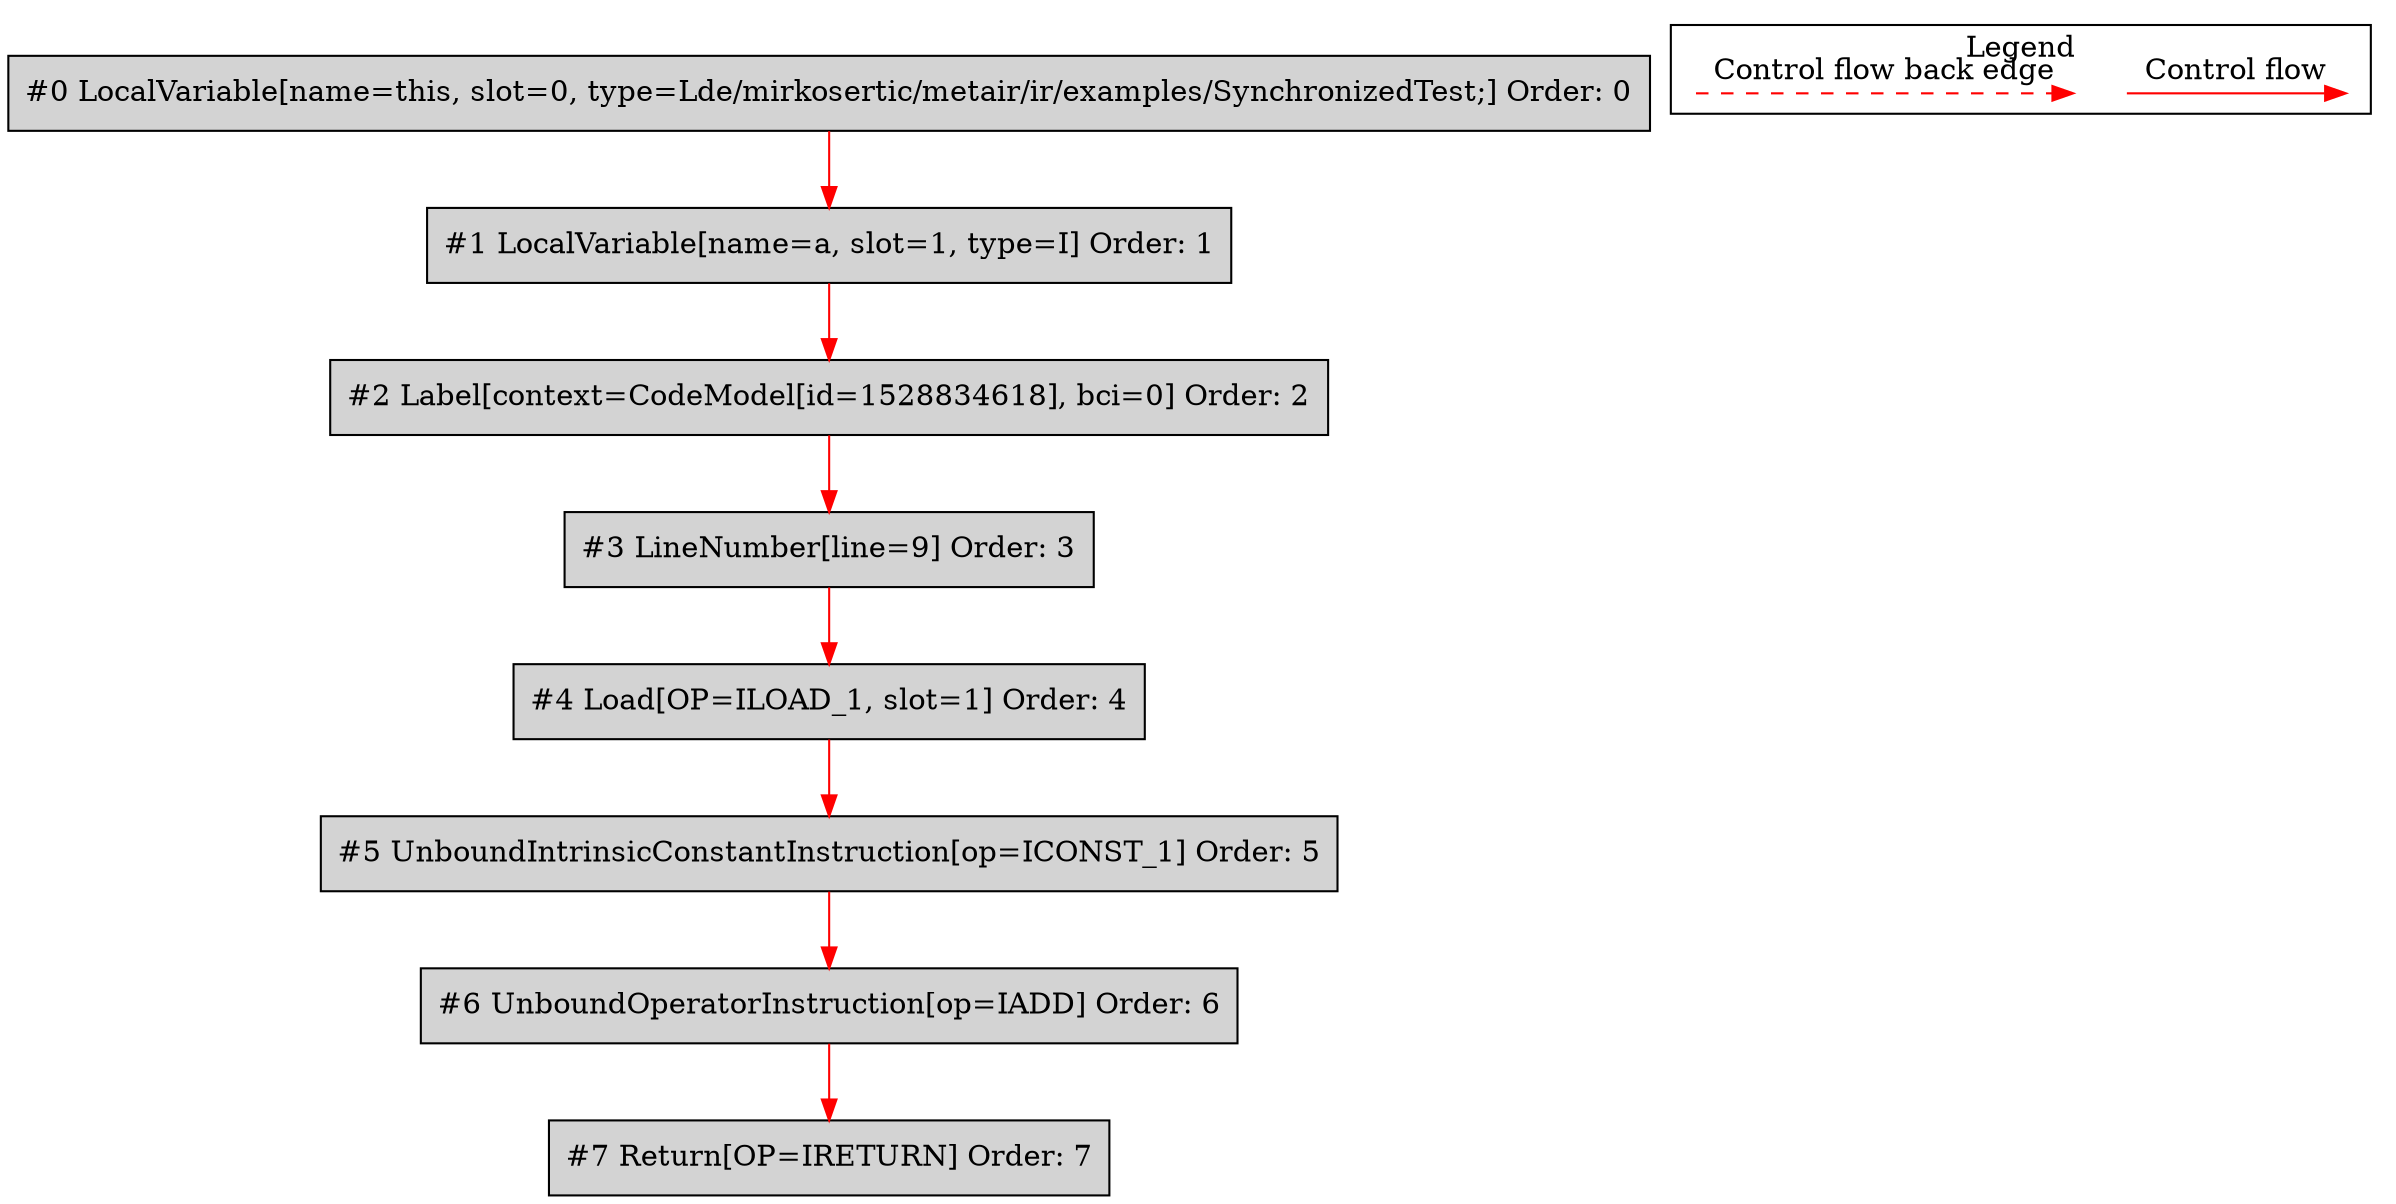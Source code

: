 digraph {
 node0[label="#0 LocalVariable[name=this, slot=0, type=Lde/mirkosertic/metair/ir/examples/SynchronizedTest;] Order: 0", shape=box, fillcolor=lightgrey, style=filled];
 node1[label="#1 LocalVariable[name=a, slot=1, type=I] Order: 1", shape=box, fillcolor=lightgrey, style=filled];
 node2[label="#2 Label[context=CodeModel[id=1528834618], bci=0] Order: 2", shape=box, fillcolor=lightgrey, style=filled];
 node3[label="#3 LineNumber[line=9] Order: 3", shape=box, fillcolor=lightgrey, style=filled];
 node4[label="#4 Load[OP=ILOAD_1, slot=1] Order: 4", shape=box, fillcolor=lightgrey, style=filled];
 node5[label="#5 UnboundIntrinsicConstantInstruction[op=ICONST_1] Order: 5", shape=box, fillcolor=lightgrey, style=filled];
 node6[label="#6 UnboundOperatorInstruction[op=IADD] Order: 6", shape=box, fillcolor=lightgrey, style=filled];
 node7[label="#7 Return[OP=IRETURN] Order: 7", shape=box, fillcolor=lightgrey, style=filled];
 node0 -> node1[color=red];
 node1 -> node2[color=red];
 node2 -> node3[color=red];
 node3 -> node4[color=red];
 node4 -> node5[color=red];
 node5 -> node6[color=red];
 node6 -> node7[color=red];
 subgraph cluster_000 {
  label = "Legend";
  node [shape=point]
  {
   rank=same;
   c0 [style = invis];
   c1 [style = invis];
   c2 [style = invis];
   c3 [style = invis];
  }
  c0 -> c1 [label="Control flow", style=solid, color=red]
  c2 -> c3 [label="Control flow back edge", style=dashed, color=red]
 }

}
